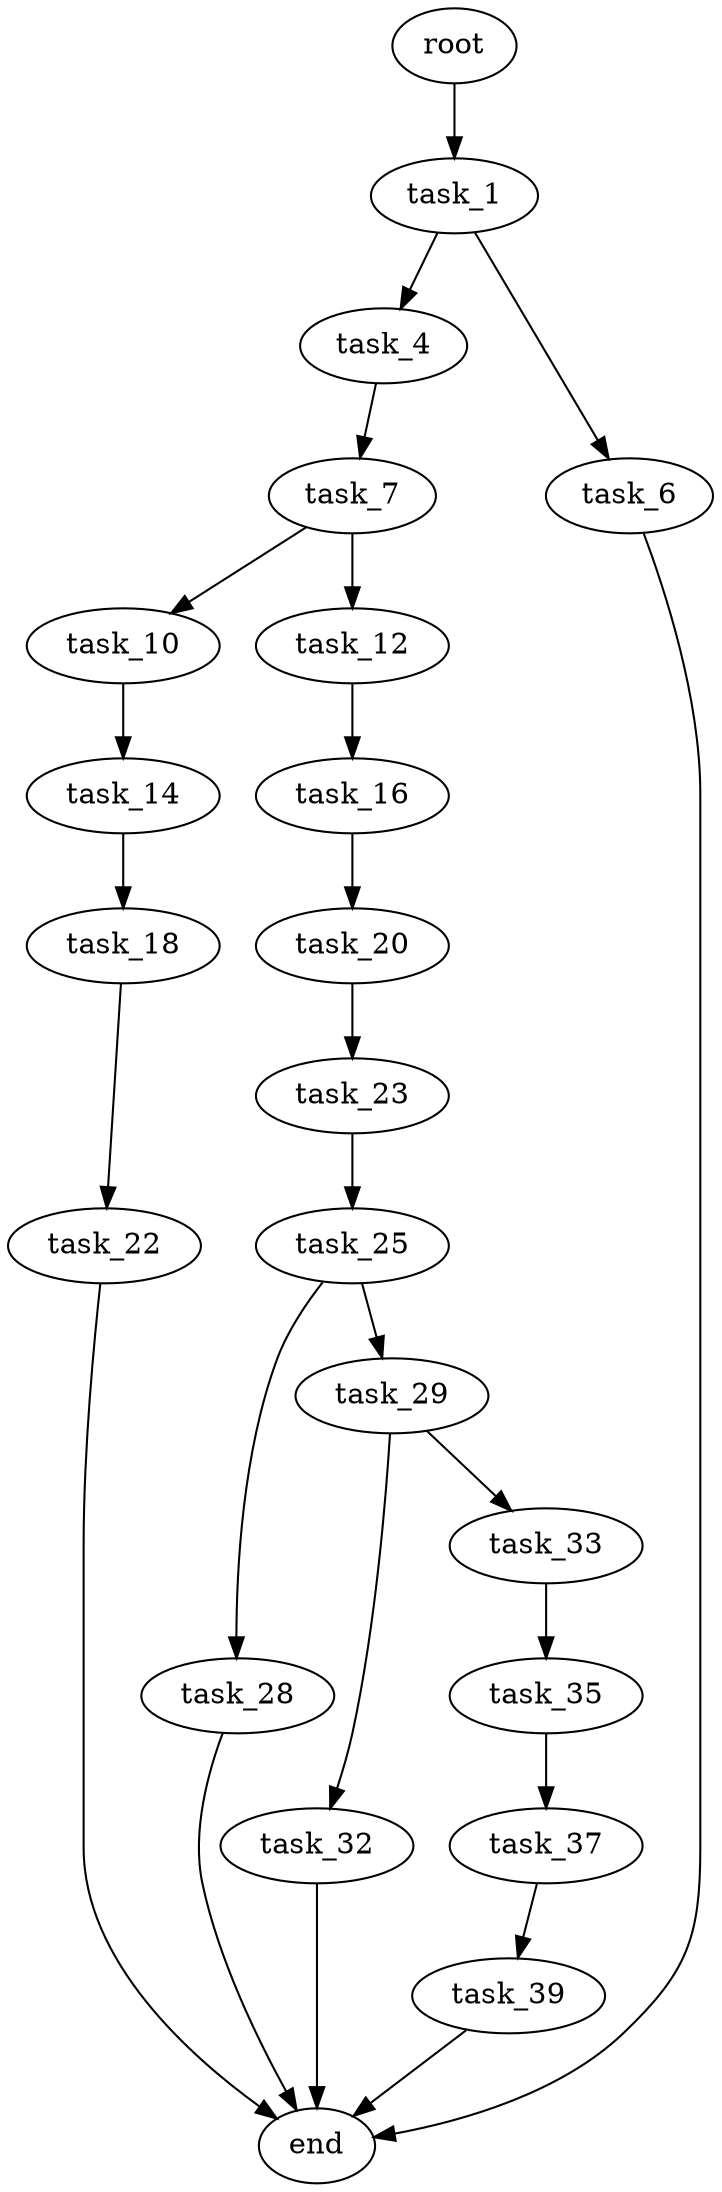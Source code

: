 digraph G {
  root [size="0.000000"];
  task_1 [size="146743398808.000000"];
  task_4 [size="1306684722588.000000"];
  task_6 [size="174848007272.000000"];
  task_7 [size="1619721957.000000"];
  task_10 [size="68719476736.000000"];
  task_12 [size="368293445632.000000"];
  task_14 [size="5891212484.000000"];
  task_16 [size="1073287136.000000"];
  task_18 [size="19034675002.000000"];
  task_20 [size="782757789696.000000"];
  task_22 [size="102840125942.000000"];
  task_23 [size="478690655033.000000"];
  task_25 [size="1073741824000.000000"];
  task_28 [size="28245752930.000000"];
  task_29 [size="28991029248.000000"];
  task_32 [size="32914229954.000000"];
  task_33 [size="21781917318.000000"];
  task_35 [size="1138647669332.000000"];
  task_37 [size="68719476736.000000"];
  task_39 [size="284385119034.000000"];
  end [size="0.000000"];

  root -> task_1 [size="1.000000"];
  task_1 -> task_4 [size="301989888.000000"];
  task_1 -> task_6 [size="301989888.000000"];
  task_4 -> task_7 [size="838860800.000000"];
  task_6 -> end [size="1.000000"];
  task_7 -> task_10 [size="33554432.000000"];
  task_7 -> task_12 [size="33554432.000000"];
  task_10 -> task_14 [size="134217728.000000"];
  task_12 -> task_16 [size="411041792.000000"];
  task_14 -> task_18 [size="301989888.000000"];
  task_16 -> task_20 [size="75497472.000000"];
  task_18 -> task_22 [size="679477248.000000"];
  task_20 -> task_23 [size="679477248.000000"];
  task_22 -> end [size="1.000000"];
  task_23 -> task_25 [size="301989888.000000"];
  task_25 -> task_28 [size="838860800.000000"];
  task_25 -> task_29 [size="838860800.000000"];
  task_28 -> end [size="1.000000"];
  task_29 -> task_32 [size="75497472.000000"];
  task_29 -> task_33 [size="75497472.000000"];
  task_32 -> end [size="1.000000"];
  task_33 -> task_35 [size="33554432.000000"];
  task_35 -> task_37 [size="838860800.000000"];
  task_37 -> task_39 [size="134217728.000000"];
  task_39 -> end [size="1.000000"];
}
